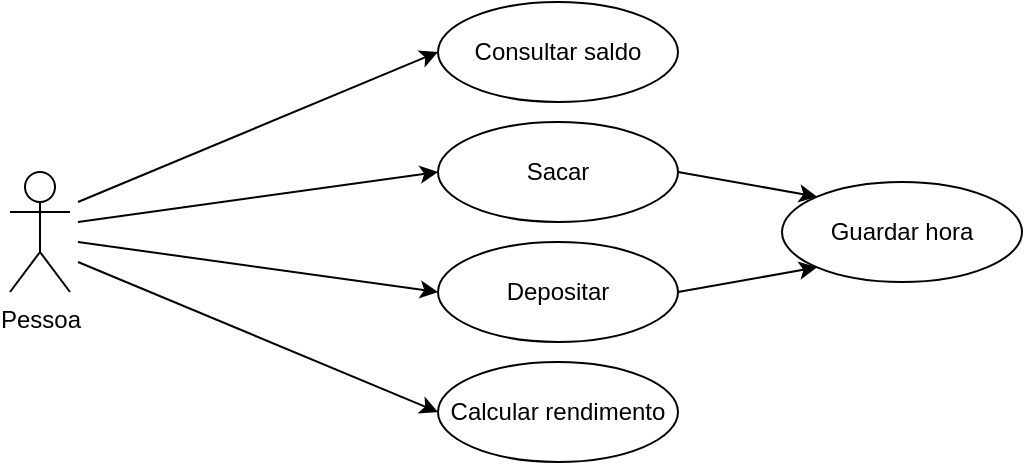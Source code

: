<mxfile version="21.1.7" type="device">
  <diagram name="Página-1" id="__q9HOhYkfR3rVHoZWRG">
    <mxGraphModel dx="989" dy="527" grid="1" gridSize="10" guides="1" tooltips="1" connect="1" arrows="1" fold="1" page="1" pageScale="1" pageWidth="827" pageHeight="1169" math="0" shadow="0">
      <root>
        <mxCell id="0" />
        <mxCell id="1" parent="0" />
        <mxCell id="BWz_2r49--DbPQUXELvI-1" value="Pessoa" style="shape=umlActor;verticalLabelPosition=bottom;verticalAlign=top;html=1;outlineConnect=0;" vertex="1" parent="1">
          <mxGeometry x="56" y="115" width="30" height="60" as="geometry" />
        </mxCell>
        <mxCell id="BWz_2r49--DbPQUXELvI-2" value="Consultar saldo" style="ellipse;whiteSpace=wrap;html=1;" vertex="1" parent="1">
          <mxGeometry x="270" y="30" width="120" height="50" as="geometry" />
        </mxCell>
        <mxCell id="BWz_2r49--DbPQUXELvI-3" value="Sacar" style="ellipse;whiteSpace=wrap;html=1;" vertex="1" parent="1">
          <mxGeometry x="270" y="90" width="120" height="50" as="geometry" />
        </mxCell>
        <mxCell id="BWz_2r49--DbPQUXELvI-4" value="Depositar" style="ellipse;whiteSpace=wrap;html=1;" vertex="1" parent="1">
          <mxGeometry x="270" y="150" width="120" height="50" as="geometry" />
        </mxCell>
        <mxCell id="BWz_2r49--DbPQUXELvI-5" value="Calcular rendimento" style="ellipse;whiteSpace=wrap;html=1;" vertex="1" parent="1">
          <mxGeometry x="270" y="210" width="120" height="50" as="geometry" />
        </mxCell>
        <mxCell id="BWz_2r49--DbPQUXELvI-7" value="" style="endArrow=classic;html=1;rounded=0;entryX=0;entryY=0.5;entryDx=0;entryDy=0;" edge="1" parent="1" target="BWz_2r49--DbPQUXELvI-2">
          <mxGeometry width="50" height="50" relative="1" as="geometry">
            <mxPoint x="90" y="130" as="sourcePoint" />
            <mxPoint x="230" y="70" as="targetPoint" />
          </mxGeometry>
        </mxCell>
        <mxCell id="BWz_2r49--DbPQUXELvI-8" value="" style="endArrow=classic;html=1;rounded=0;entryX=0;entryY=0.5;entryDx=0;entryDy=0;" edge="1" parent="1" target="BWz_2r49--DbPQUXELvI-3">
          <mxGeometry width="50" height="50" relative="1" as="geometry">
            <mxPoint x="90" y="140" as="sourcePoint" />
            <mxPoint x="280" y="65" as="targetPoint" />
          </mxGeometry>
        </mxCell>
        <mxCell id="BWz_2r49--DbPQUXELvI-9" value="" style="endArrow=classic;html=1;rounded=0;entryX=0;entryY=0.5;entryDx=0;entryDy=0;" edge="1" parent="1" target="BWz_2r49--DbPQUXELvI-4">
          <mxGeometry width="50" height="50" relative="1" as="geometry">
            <mxPoint x="90" y="150" as="sourcePoint" />
            <mxPoint x="280" y="125" as="targetPoint" />
          </mxGeometry>
        </mxCell>
        <mxCell id="BWz_2r49--DbPQUXELvI-10" value="" style="endArrow=classic;html=1;rounded=0;entryX=0;entryY=0.5;entryDx=0;entryDy=0;" edge="1" parent="1" target="BWz_2r49--DbPQUXELvI-5">
          <mxGeometry width="50" height="50" relative="1" as="geometry">
            <mxPoint x="90" y="160" as="sourcePoint" />
            <mxPoint x="280" y="185" as="targetPoint" />
          </mxGeometry>
        </mxCell>
        <mxCell id="BWz_2r49--DbPQUXELvI-11" value="" style="endArrow=classic;html=1;rounded=0;exitX=1;exitY=0.5;exitDx=0;exitDy=0;entryX=0;entryY=0;entryDx=0;entryDy=0;" edge="1" parent="1" source="BWz_2r49--DbPQUXELvI-3" target="BWz_2r49--DbPQUXELvI-12">
          <mxGeometry width="50" height="50" relative="1" as="geometry">
            <mxPoint x="490" y="240" as="sourcePoint" />
            <mxPoint x="430" y="90" as="targetPoint" />
          </mxGeometry>
        </mxCell>
        <mxCell id="BWz_2r49--DbPQUXELvI-12" value="Guardar hora" style="ellipse;whiteSpace=wrap;html=1;" vertex="1" parent="1">
          <mxGeometry x="442" y="120" width="120" height="50" as="geometry" />
        </mxCell>
        <mxCell id="BWz_2r49--DbPQUXELvI-13" value="" style="endArrow=classic;html=1;rounded=0;exitX=1;exitY=0.5;exitDx=0;exitDy=0;entryX=0;entryY=1;entryDx=0;entryDy=0;" edge="1" parent="1" source="BWz_2r49--DbPQUXELvI-4" target="BWz_2r49--DbPQUXELvI-12">
          <mxGeometry width="50" height="50" relative="1" as="geometry">
            <mxPoint x="400" y="125" as="sourcePoint" />
            <mxPoint x="460" y="190" as="targetPoint" />
          </mxGeometry>
        </mxCell>
      </root>
    </mxGraphModel>
  </diagram>
</mxfile>
